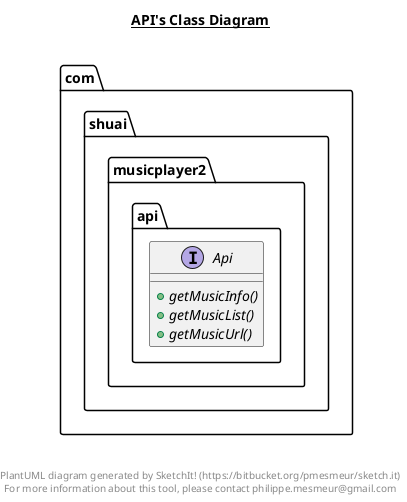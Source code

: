 @startuml

title __API's Class Diagram__\n

  namespace com.shuai.musicplayer2 {
    namespace api {
      interface com.shuai.musicplayer2.api.Api {
          {abstract} + getMusicInfo()
          {abstract} + getMusicList()
          {abstract} + getMusicUrl()
      }
    }
  }
  



right footer


PlantUML diagram generated by SketchIt! (https://bitbucket.org/pmesmeur/sketch.it)
For more information about this tool, please contact philippe.mesmeur@gmail.com
endfooter

@enduml
